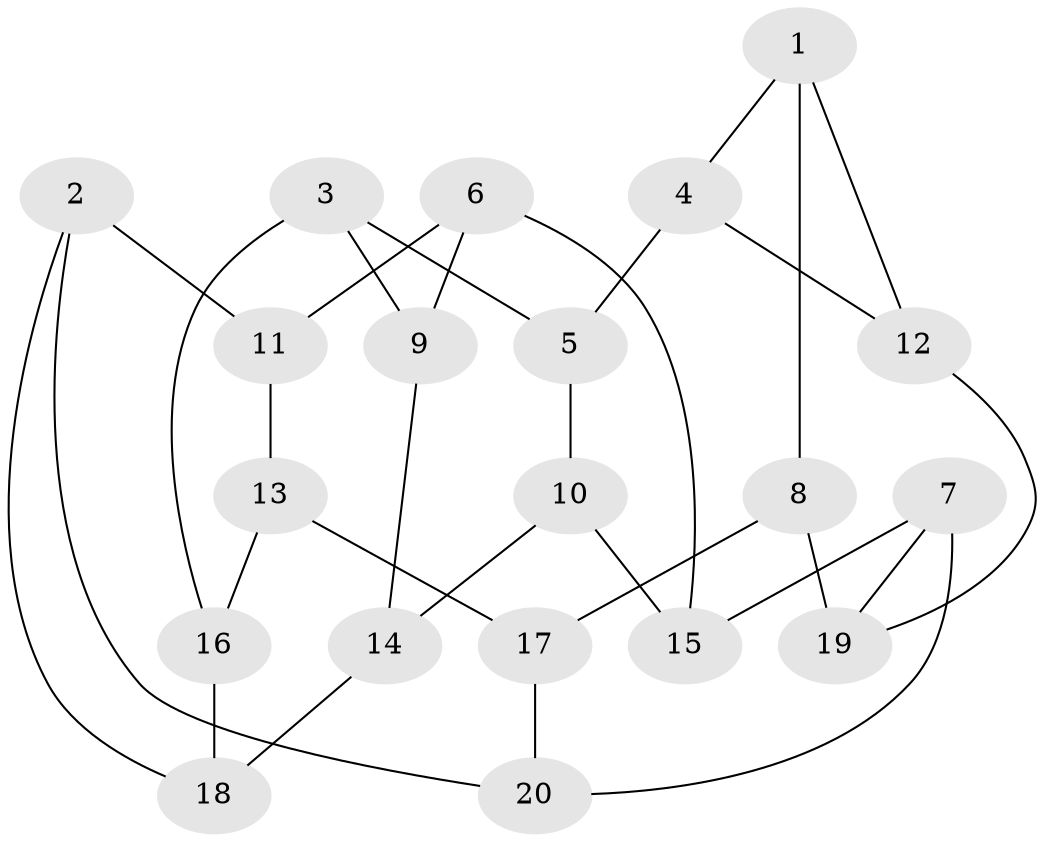 // Generated by graph-tools (version 1.1) at 2025/46/02/15/25 05:46:28]
// undirected, 20 vertices, 30 edges
graph export_dot {
graph [start="1"]
  node [color=gray90,style=filled];
  1;
  2;
  3;
  4;
  5;
  6;
  7;
  8;
  9;
  10;
  11;
  12;
  13;
  14;
  15;
  16;
  17;
  18;
  19;
  20;
  1 -- 12;
  1 -- 4;
  1 -- 8;
  2 -- 18;
  2 -- 20;
  2 -- 11;
  3 -- 5;
  3 -- 16;
  3 -- 9;
  4 -- 12;
  4 -- 5;
  5 -- 10;
  6 -- 11;
  6 -- 9;
  6 -- 15;
  7 -- 15;
  7 -- 19;
  7 -- 20;
  8 -- 19;
  8 -- 17;
  9 -- 14;
  10 -- 15;
  10 -- 14;
  11 -- 13;
  12 -- 19;
  13 -- 17;
  13 -- 16;
  14 -- 18;
  16 -- 18;
  17 -- 20;
}

